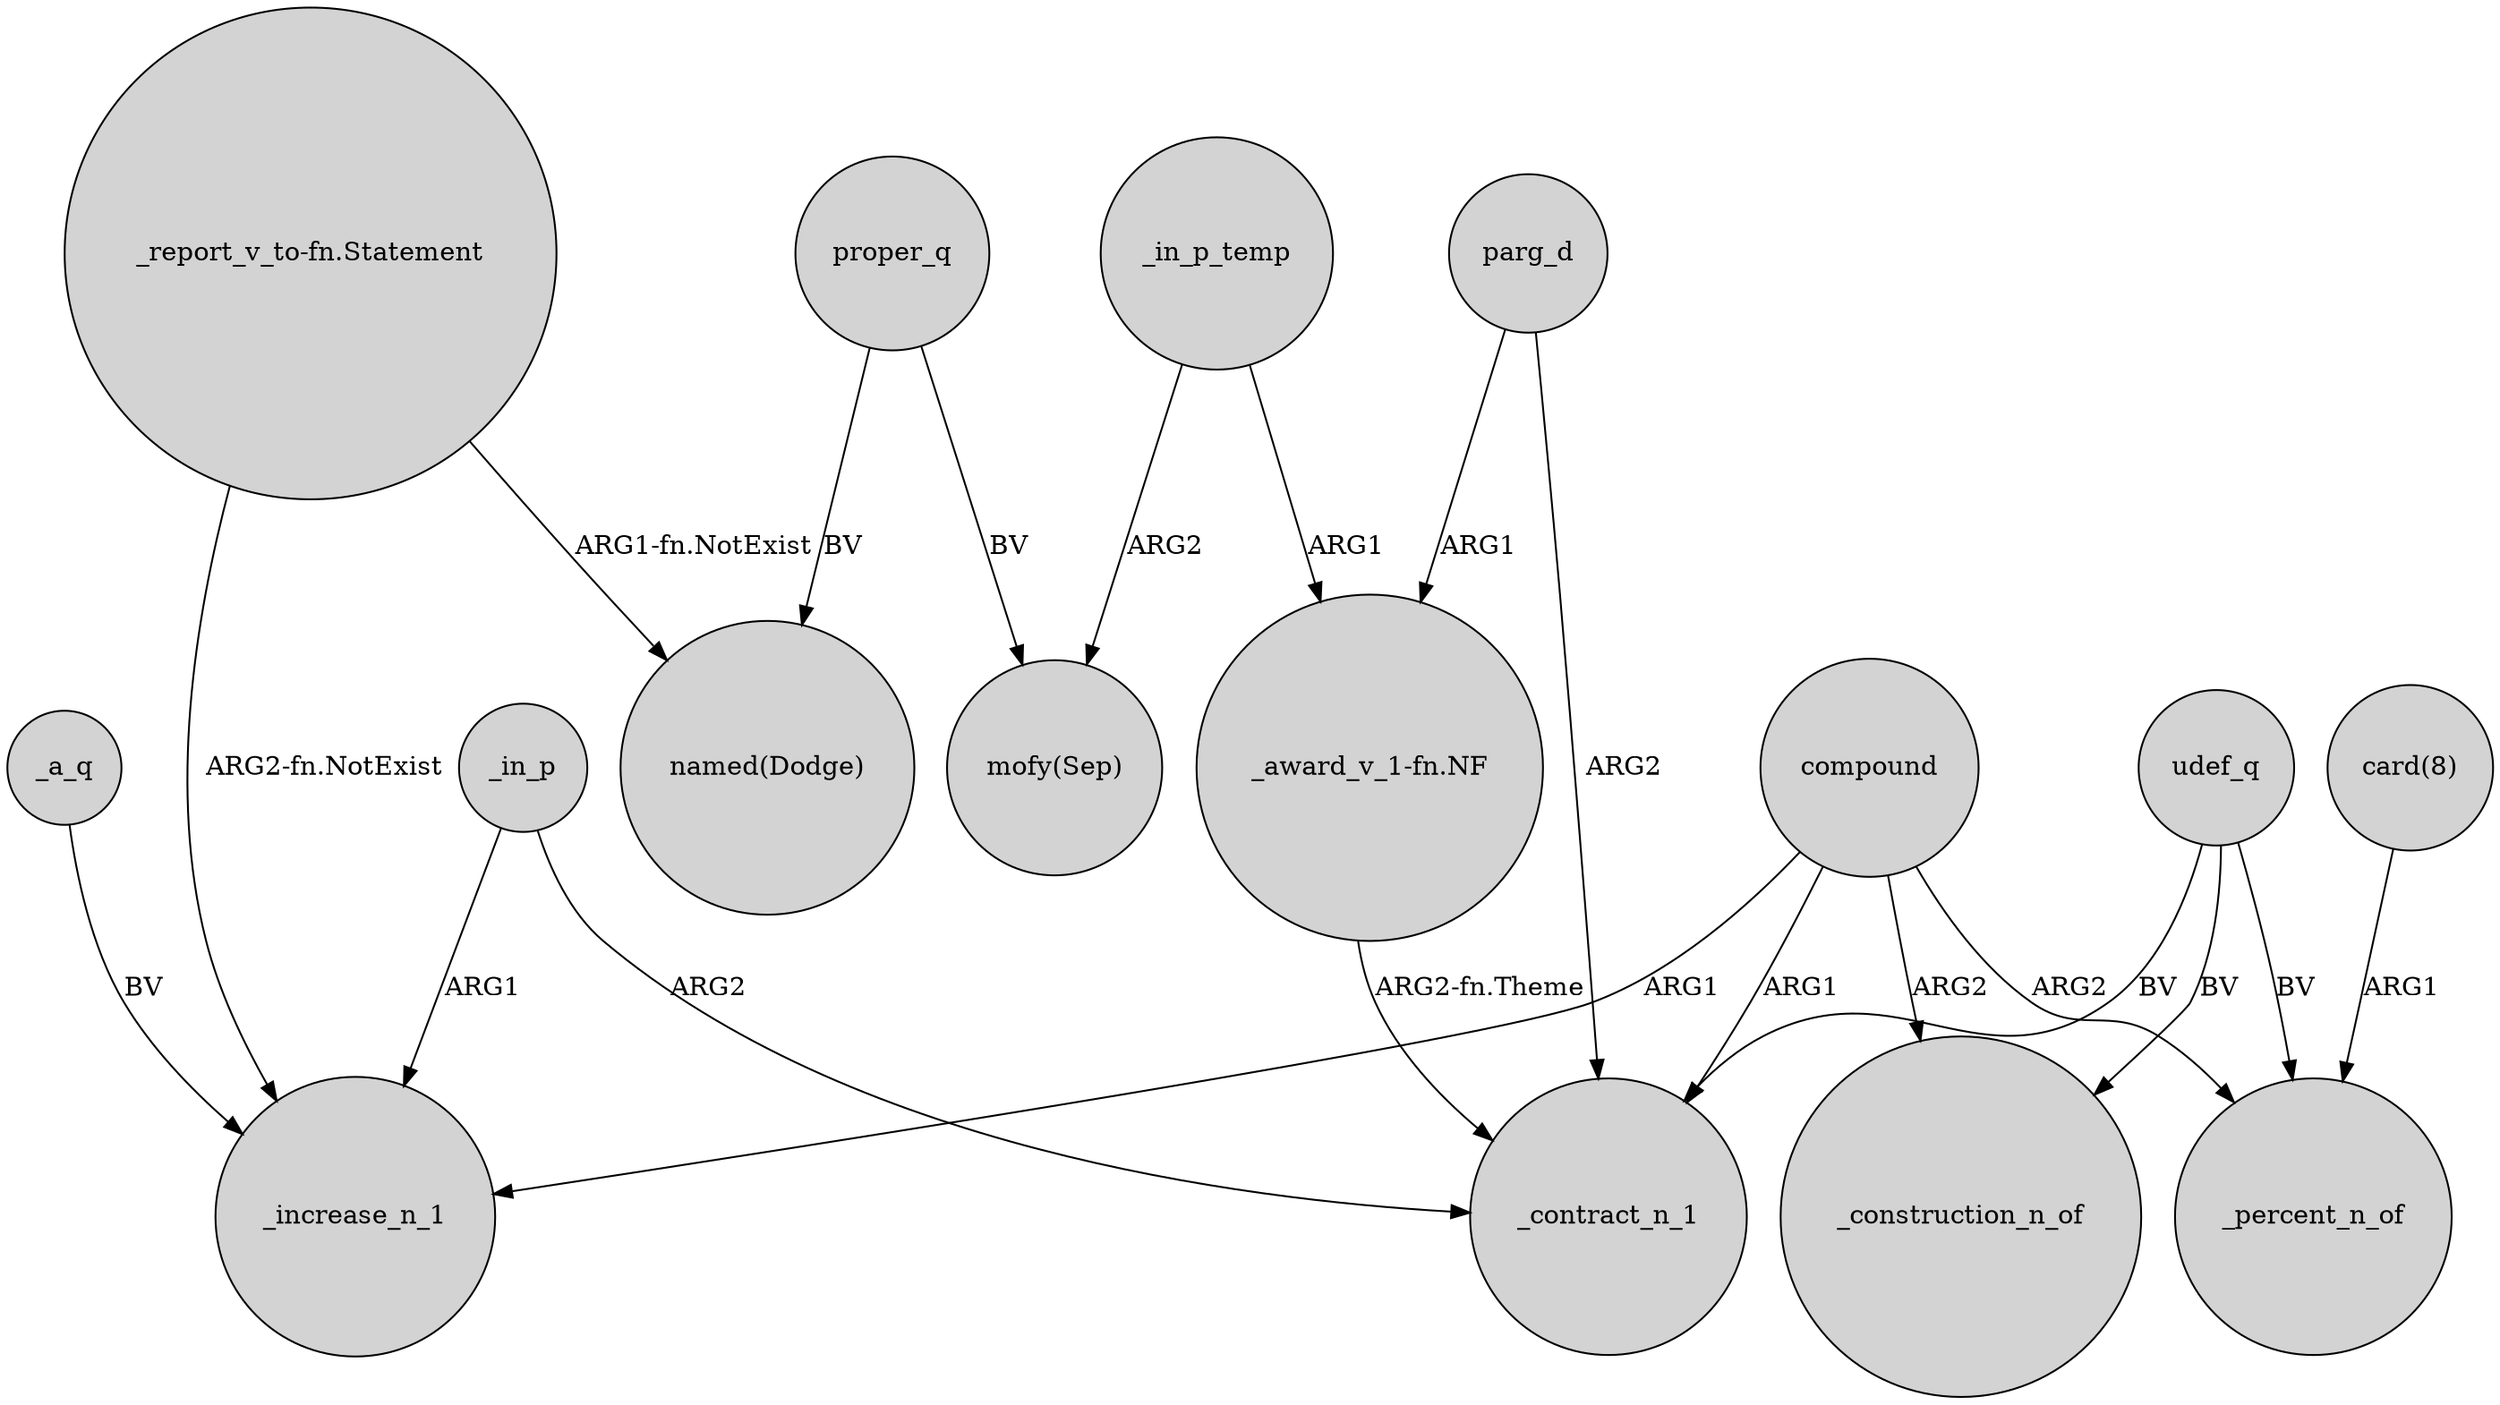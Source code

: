 digraph {
	node [shape=circle style=filled]
	_a_q -> _increase_n_1 [label=BV]
	"_report_v_to-fn.Statement" -> _increase_n_1 [label="ARG2-fn.NotExist"]
	_in_p_temp -> "_award_v_1-fn.NF" [label=ARG1]
	proper_q -> "mofy(Sep)" [label=BV]
	compound -> _contract_n_1 [label=ARG1]
	compound -> _percent_n_of [label=ARG2]
	_in_p -> _contract_n_1 [label=ARG2]
	parg_d -> _contract_n_1 [label=ARG2]
	proper_q -> "named(Dodge)" [label=BV]
	parg_d -> "_award_v_1-fn.NF" [label=ARG1]
	"card(8)" -> _percent_n_of [label=ARG1]
	compound -> _increase_n_1 [label=ARG1]
	udef_q -> _percent_n_of [label=BV]
	compound -> _construction_n_of [label=ARG2]
	udef_q -> _contract_n_1 [label=BV]
	udef_q -> _construction_n_of [label=BV]
	_in_p -> _increase_n_1 [label=ARG1]
	"_award_v_1-fn.NF" -> _contract_n_1 [label="ARG2-fn.Theme"]
	_in_p_temp -> "mofy(Sep)" [label=ARG2]
	"_report_v_to-fn.Statement" -> "named(Dodge)" [label="ARG1-fn.NotExist"]
}
